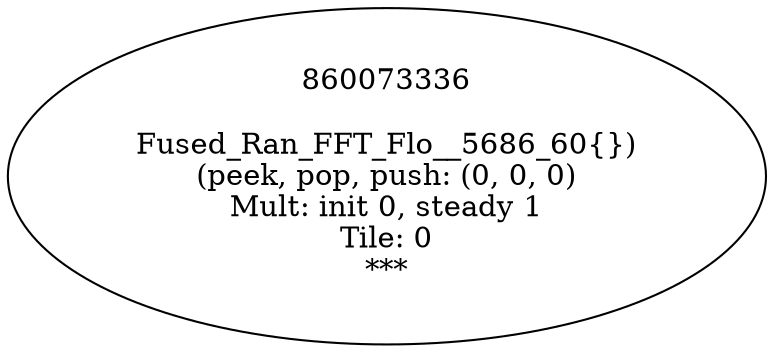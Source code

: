 digraph Flattend {
size = "8, 10.5";
860073336 [ label="860073336\n\nFused_Ran_FFT_Flo__5686_60{})\n(peek, pop, push: (0, 0, 0)\nMult: init 0, steady 1\nTile: 0\n *** " ];
}
